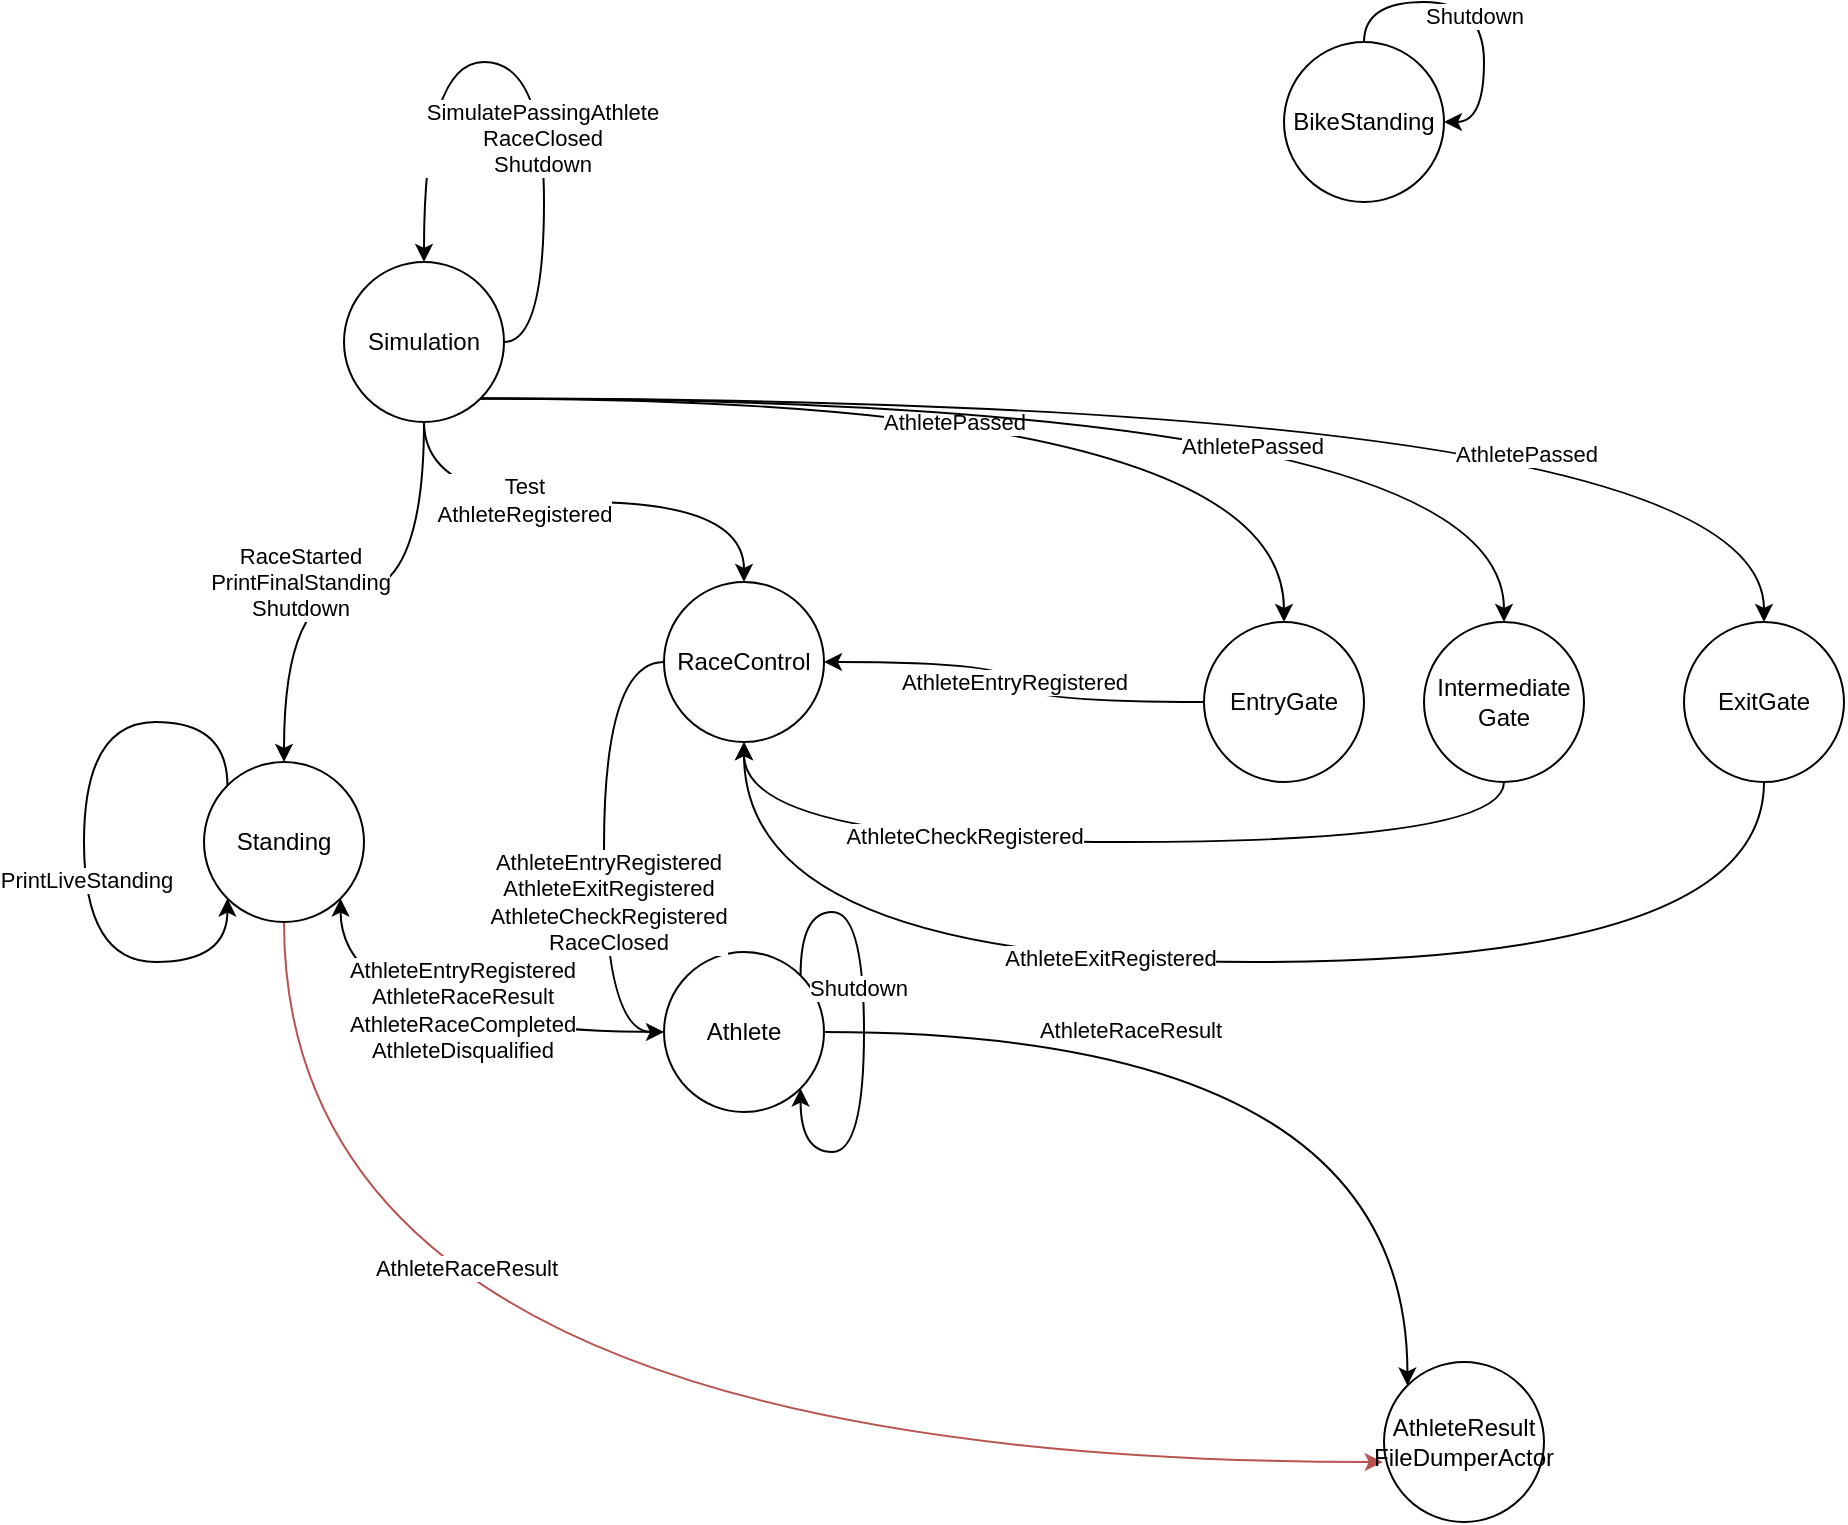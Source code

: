 <mxfile version="14.4.2" type="device"><diagram id="AkmE7AHVAR6d7QwfIh4h" name="Page-1"><mxGraphModel dx="2596" dy="643" grid="1" gridSize="10" guides="1" tooltips="1" connect="1" arrows="1" fold="1" page="1" pageScale="1" pageWidth="1654" pageHeight="1169" math="0" shadow="0"><root><mxCell id="0"/><mxCell id="1" parent="0"/><mxCell id="yV6hmSHXTPeTKJVrBRY7-23" style="edgeStyle=orthogonalEdgeStyle;curved=1;rounded=0;orthogonalLoop=1;jettySize=auto;html=1;entryX=0;entryY=0;entryDx=0;entryDy=0;" edge="1" parent="1" source="yV6hmSHXTPeTKJVrBRY7-1" target="yV6hmSHXTPeTKJVrBRY7-22"><mxGeometry relative="1" as="geometry"/></mxCell><mxCell id="yV6hmSHXTPeTKJVrBRY7-24" value="AthleteRaceResult" style="edgeLabel;html=1;align=center;verticalAlign=middle;resizable=0;points=[];" vertex="1" connectable="0" parent="yV6hmSHXTPeTKJVrBRY7-23"><mxGeometry x="-0.348" y="1" relative="1" as="geometry"><mxPoint as="offset"/></mxGeometry></mxCell><mxCell id="yV6hmSHXTPeTKJVrBRY7-39" style="edgeStyle=orthogonalEdgeStyle;curved=1;rounded=0;orthogonalLoop=1;jettySize=auto;html=1;entryX=1;entryY=1;entryDx=0;entryDy=0;" edge="1" parent="1" source="yV6hmSHXTPeTKJVrBRY7-1" target="yV6hmSHXTPeTKJVrBRY7-8"><mxGeometry relative="1" as="geometry"/></mxCell><mxCell id="yV6hmSHXTPeTKJVrBRY7-40" value="AthleteEntryRegistered&lt;br&gt;AthleteRaceResult&lt;br&gt;AthleteRaceCompleted&lt;br&gt;AthleteDisqualified" style="edgeLabel;html=1;align=center;verticalAlign=middle;resizable=0;points=[];" vertex="1" connectable="0" parent="yV6hmSHXTPeTKJVrBRY7-39"><mxGeometry x="-0.113" y="-11" relative="1" as="geometry"><mxPoint as="offset"/></mxGeometry></mxCell><mxCell id="yV6hmSHXTPeTKJVrBRY7-1" value="Athlete" style="ellipse;whiteSpace=wrap;html=1;aspect=fixed;" vertex="1" parent="1"><mxGeometry x="250" y="585" width="80" height="80" as="geometry"/></mxCell><mxCell id="yV6hmSHXTPeTKJVrBRY7-2" value="BikeStanding" style="ellipse;whiteSpace=wrap;html=1;aspect=fixed;" vertex="1" parent="1"><mxGeometry x="560" y="130" width="80" height="80" as="geometry"/></mxCell><mxCell id="yV6hmSHXTPeTKJVrBRY7-25" value="AthleteEntryRegistered" style="edgeStyle=orthogonalEdgeStyle;curved=1;rounded=0;orthogonalLoop=1;jettySize=auto;html=1;" edge="1" parent="1" source="yV6hmSHXTPeTKJVrBRY7-3" target="yV6hmSHXTPeTKJVrBRY7-6"><mxGeometry relative="1" as="geometry"/></mxCell><mxCell id="yV6hmSHXTPeTKJVrBRY7-3" value="EntryGate" style="ellipse;whiteSpace=wrap;html=1;aspect=fixed;" vertex="1" parent="1"><mxGeometry x="520" y="420" width="80" height="80" as="geometry"/></mxCell><mxCell id="yV6hmSHXTPeTKJVrBRY7-29" style="edgeStyle=orthogonalEdgeStyle;curved=1;rounded=0;orthogonalLoop=1;jettySize=auto;html=1;entryX=0.5;entryY=1;entryDx=0;entryDy=0;" edge="1" parent="1" source="yV6hmSHXTPeTKJVrBRY7-4" target="yV6hmSHXTPeTKJVrBRY7-6"><mxGeometry relative="1" as="geometry"><Array as="points"><mxPoint x="800" y="590"/><mxPoint x="290" y="590"/></Array></mxGeometry></mxCell><mxCell id="yV6hmSHXTPeTKJVrBRY7-30" value="AthleteExitRegistered" style="edgeLabel;html=1;align=center;verticalAlign=middle;resizable=0;points=[];" vertex="1" connectable="0" parent="yV6hmSHXTPeTKJVrBRY7-29"><mxGeometry x="0.176" y="-2" relative="1" as="geometry"><mxPoint as="offset"/></mxGeometry></mxCell><mxCell id="yV6hmSHXTPeTKJVrBRY7-4" value="ExitGate" style="ellipse;whiteSpace=wrap;html=1;aspect=fixed;" vertex="1" parent="1"><mxGeometry x="760" y="420" width="80" height="80" as="geometry"/></mxCell><mxCell id="yV6hmSHXTPeTKJVrBRY7-26" style="edgeStyle=orthogonalEdgeStyle;curved=1;rounded=0;orthogonalLoop=1;jettySize=auto;html=1;entryX=0.5;entryY=1;entryDx=0;entryDy=0;" edge="1" parent="1" source="yV6hmSHXTPeTKJVrBRY7-5" target="yV6hmSHXTPeTKJVrBRY7-6"><mxGeometry relative="1" as="geometry"><Array as="points"><mxPoint x="670" y="530"/><mxPoint x="290" y="530"/></Array></mxGeometry></mxCell><mxCell id="yV6hmSHXTPeTKJVrBRY7-27" value="AthleteCheckRegistered" style="edgeLabel;html=1;align=center;verticalAlign=middle;resizable=0;points=[];" vertex="1" connectable="0" parent="yV6hmSHXTPeTKJVrBRY7-26"><mxGeometry x="0.306" y="-3" relative="1" as="geometry"><mxPoint as="offset"/></mxGeometry></mxCell><mxCell id="yV6hmSHXTPeTKJVrBRY7-5" value="Intermediate&lt;br&gt;Gate" style="ellipse;whiteSpace=wrap;html=1;aspect=fixed;" vertex="1" parent="1"><mxGeometry x="630" y="420" width="80" height="80" as="geometry"/></mxCell><mxCell id="yV6hmSHXTPeTKJVrBRY7-33" style="edgeStyle=orthogonalEdgeStyle;curved=1;rounded=0;orthogonalLoop=1;jettySize=auto;html=1;" edge="1" parent="1" source="yV6hmSHXTPeTKJVrBRY7-6" target="yV6hmSHXTPeTKJVrBRY7-1"><mxGeometry relative="1" as="geometry"><Array as="points"><mxPoint x="220" y="440"/><mxPoint x="220" y="625"/></Array></mxGeometry></mxCell><mxCell id="yV6hmSHXTPeTKJVrBRY7-34" value="AthleteEntryRegistered&lt;br&gt;AthleteExitRegistered&lt;br&gt;AthleteCheckRegistered&lt;br&gt;RaceClosed" style="edgeLabel;html=1;align=center;verticalAlign=middle;resizable=0;points=[];" vertex="1" connectable="0" parent="yV6hmSHXTPeTKJVrBRY7-33"><mxGeometry x="0.222" y="2" relative="1" as="geometry"><mxPoint as="offset"/></mxGeometry></mxCell><mxCell id="yV6hmSHXTPeTKJVrBRY7-6" value="RaceControl" style="ellipse;whiteSpace=wrap;html=1;aspect=fixed;" vertex="1" parent="1"><mxGeometry x="250" y="400" width="80" height="80" as="geometry"/></mxCell><mxCell id="yV6hmSHXTPeTKJVrBRY7-10" style="edgeStyle=orthogonalEdgeStyle;rounded=0;orthogonalLoop=1;jettySize=auto;html=1;exitX=0.5;exitY=1;exitDx=0;exitDy=0;entryX=0.5;entryY=0;entryDx=0;entryDy=0;curved=1;" edge="1" parent="1" source="yV6hmSHXTPeTKJVrBRY7-7" target="yV6hmSHXTPeTKJVrBRY7-6"><mxGeometry relative="1" as="geometry"/></mxCell><mxCell id="yV6hmSHXTPeTKJVrBRY7-11" value="Test&lt;br&gt;AthleteRegistered" style="edgeLabel;html=1;align=center;verticalAlign=middle;resizable=0;points=[];" vertex="1" connectable="0" parent="yV6hmSHXTPeTKJVrBRY7-10"><mxGeometry x="-0.253" y="1" relative="1" as="geometry"><mxPoint as="offset"/></mxGeometry></mxCell><mxCell id="yV6hmSHXTPeTKJVrBRY7-12" style="edgeStyle=orthogonalEdgeStyle;curved=1;rounded=0;orthogonalLoop=1;jettySize=auto;html=1;exitX=0.5;exitY=1;exitDx=0;exitDy=0;" edge="1" parent="1" source="yV6hmSHXTPeTKJVrBRY7-7" target="yV6hmSHXTPeTKJVrBRY7-8"><mxGeometry relative="1" as="geometry"/></mxCell><mxCell id="yV6hmSHXTPeTKJVrBRY7-13" value="RaceStarted&lt;br&gt;PrintFinalStanding&lt;br&gt;Shutdown" style="edgeLabel;html=1;align=center;verticalAlign=middle;resizable=0;points=[];" vertex="1" connectable="0" parent="yV6hmSHXTPeTKJVrBRY7-12"><mxGeometry x="0.228" y="-5" relative="1" as="geometry"><mxPoint as="offset"/></mxGeometry></mxCell><mxCell id="yV6hmSHXTPeTKJVrBRY7-16" style="edgeStyle=orthogonalEdgeStyle;curved=1;rounded=0;orthogonalLoop=1;jettySize=auto;html=1;exitX=1;exitY=1;exitDx=0;exitDy=0;" edge="1" parent="1" source="yV6hmSHXTPeTKJVrBRY7-7" target="yV6hmSHXTPeTKJVrBRY7-3"><mxGeometry relative="1" as="geometry"/></mxCell><mxCell id="yV6hmSHXTPeTKJVrBRY7-17" value="AthletePassed" style="edgeLabel;html=1;align=center;verticalAlign=middle;resizable=0;points=[];" vertex="1" connectable="0" parent="yV6hmSHXTPeTKJVrBRY7-16"><mxGeometry x="-0.081" y="-11" relative="1" as="geometry"><mxPoint as="offset"/></mxGeometry></mxCell><mxCell id="yV6hmSHXTPeTKJVrBRY7-18" style="edgeStyle=orthogonalEdgeStyle;curved=1;rounded=0;orthogonalLoop=1;jettySize=auto;html=1;exitX=1;exitY=1;exitDx=0;exitDy=0;entryX=0.5;entryY=0;entryDx=0;entryDy=0;" edge="1" parent="1" source="yV6hmSHXTPeTKJVrBRY7-7" target="yV6hmSHXTPeTKJVrBRY7-5"><mxGeometry relative="1" as="geometry"/></mxCell><mxCell id="yV6hmSHXTPeTKJVrBRY7-19" value="AthletePassed" style="edgeLabel;html=1;align=center;verticalAlign=middle;resizable=0;points=[];" vertex="1" connectable="0" parent="yV6hmSHXTPeTKJVrBRY7-18"><mxGeometry x="0.236" y="-23" relative="1" as="geometry"><mxPoint as="offset"/></mxGeometry></mxCell><mxCell id="yV6hmSHXTPeTKJVrBRY7-20" style="edgeStyle=orthogonalEdgeStyle;curved=1;rounded=0;orthogonalLoop=1;jettySize=auto;html=1;exitX=1;exitY=1;exitDx=0;exitDy=0;" edge="1" parent="1" source="yV6hmSHXTPeTKJVrBRY7-7" target="yV6hmSHXTPeTKJVrBRY7-4"><mxGeometry relative="1" as="geometry"/></mxCell><mxCell id="yV6hmSHXTPeTKJVrBRY7-21" value="AthletePassed" style="edgeLabel;html=1;align=center;verticalAlign=middle;resizable=0;points=[];" vertex="1" connectable="0" parent="yV6hmSHXTPeTKJVrBRY7-20"><mxGeometry x="0.387" y="-27" relative="1" as="geometry"><mxPoint as="offset"/></mxGeometry></mxCell><mxCell id="yV6hmSHXTPeTKJVrBRY7-7" value="Simulation" style="ellipse;whiteSpace=wrap;html=1;aspect=fixed;" vertex="1" parent="1"><mxGeometry x="90" y="240" width="80" height="80" as="geometry"/></mxCell><mxCell id="yV6hmSHXTPeTKJVrBRY7-37" style="edgeStyle=orthogonalEdgeStyle;curved=1;rounded=0;orthogonalLoop=1;jettySize=auto;html=1;entryX=-0.008;entryY=0.625;entryDx=0;entryDy=0;entryPerimeter=0;exitX=0.5;exitY=1;exitDx=0;exitDy=0;fillColor=#f8cecc;strokeColor=#b85450;" edge="1" parent="1" source="yV6hmSHXTPeTKJVrBRY7-8" target="yV6hmSHXTPeTKJVrBRY7-22"><mxGeometry relative="1" as="geometry"><Array as="points"><mxPoint x="60" y="840"/></Array></mxGeometry></mxCell><mxCell id="yV6hmSHXTPeTKJVrBRY7-38" value="AthleteRaceResult" style="edgeLabel;html=1;align=center;verticalAlign=middle;resizable=0;points=[];" vertex="1" connectable="0" parent="yV6hmSHXTPeTKJVrBRY7-37"><mxGeometry x="-0.579" y="91" relative="1" as="geometry"><mxPoint as="offset"/></mxGeometry></mxCell><mxCell id="yV6hmSHXTPeTKJVrBRY7-8" value="Standing" style="ellipse;whiteSpace=wrap;html=1;aspect=fixed;" vertex="1" parent="1"><mxGeometry x="20" y="490" width="80" height="80" as="geometry"/></mxCell><mxCell id="yV6hmSHXTPeTKJVrBRY7-14" style="edgeStyle=orthogonalEdgeStyle;curved=1;rounded=0;orthogonalLoop=1;jettySize=auto;html=1;exitX=1;exitY=0.5;exitDx=0;exitDy=0;entryX=0.5;entryY=0;entryDx=0;entryDy=0;" edge="1" parent="1" source="yV6hmSHXTPeTKJVrBRY7-7" target="yV6hmSHXTPeTKJVrBRY7-7"><mxGeometry relative="1" as="geometry"><Array as="points"><mxPoint x="190" y="280"/><mxPoint x="190" y="140"/><mxPoint x="130" y="140"/></Array></mxGeometry></mxCell><mxCell id="yV6hmSHXTPeTKJVrBRY7-15" value="SimulatePassingAthlete&lt;br&gt;RaceClosed&lt;br&gt;Shutdown" style="edgeLabel;html=1;align=center;verticalAlign=middle;resizable=0;points=[];" vertex="1" connectable="0" parent="yV6hmSHXTPeTKJVrBRY7-14"><mxGeometry x="-0.235" y="1" relative="1" as="geometry"><mxPoint as="offset"/></mxGeometry></mxCell><mxCell id="yV6hmSHXTPeTKJVrBRY7-22" value="AthleteResult&lt;br&gt;FileDumperActor" style="ellipse;whiteSpace=wrap;html=1;aspect=fixed;" vertex="1" parent="1"><mxGeometry x="610" y="790" width="80" height="80" as="geometry"/></mxCell><mxCell id="yV6hmSHXTPeTKJVrBRY7-31" style="edgeStyle=orthogonalEdgeStyle;curved=1;rounded=0;orthogonalLoop=1;jettySize=auto;html=1;entryX=1;entryY=0.5;entryDx=0;entryDy=0;" edge="1" parent="1" source="yV6hmSHXTPeTKJVrBRY7-2" target="yV6hmSHXTPeTKJVrBRY7-2"><mxGeometry relative="1" as="geometry"/></mxCell><mxCell id="yV6hmSHXTPeTKJVrBRY7-32" value="Shutdown" style="edgeLabel;html=1;align=center;verticalAlign=middle;resizable=0;points=[];" vertex="1" connectable="0" parent="yV6hmSHXTPeTKJVrBRY7-31"><mxGeometry x="0.083" y="-5" relative="1" as="geometry"><mxPoint as="offset"/></mxGeometry></mxCell><mxCell id="yV6hmSHXTPeTKJVrBRY7-35" style="edgeStyle=orthogonalEdgeStyle;curved=1;rounded=0;orthogonalLoop=1;jettySize=auto;html=1;exitX=0;exitY=0;exitDx=0;exitDy=0;entryX=0;entryY=1;entryDx=0;entryDy=0;" edge="1" parent="1" source="yV6hmSHXTPeTKJVrBRY7-8" target="yV6hmSHXTPeTKJVrBRY7-8"><mxGeometry relative="1" as="geometry"><Array as="points"><mxPoint x="32" y="470"/><mxPoint x="-40" y="470"/><mxPoint x="-40" y="590"/><mxPoint x="32" y="590"/></Array></mxGeometry></mxCell><mxCell id="yV6hmSHXTPeTKJVrBRY7-36" value="PrintLiveStanding" style="edgeLabel;html=1;align=center;verticalAlign=middle;resizable=0;points=[];" vertex="1" connectable="0" parent="yV6hmSHXTPeTKJVrBRY7-35"><mxGeometry x="0.116" y="1" relative="1" as="geometry"><mxPoint as="offset"/></mxGeometry></mxCell><mxCell id="yV6hmSHXTPeTKJVrBRY7-41" style="edgeStyle=orthogonalEdgeStyle;curved=1;rounded=0;orthogonalLoop=1;jettySize=auto;html=1;exitX=1;exitY=0;exitDx=0;exitDy=0;entryX=1;entryY=1;entryDx=0;entryDy=0;" edge="1" parent="1" source="yV6hmSHXTPeTKJVrBRY7-1" target="yV6hmSHXTPeTKJVrBRY7-1"><mxGeometry relative="1" as="geometry"/></mxCell><mxCell id="yV6hmSHXTPeTKJVrBRY7-42" value="Shutdown" style="edgeLabel;html=1;align=center;verticalAlign=middle;resizable=0;points=[];" vertex="1" connectable="0" parent="yV6hmSHXTPeTKJVrBRY7-41"><mxGeometry x="-0.176" y="-3" relative="1" as="geometry"><mxPoint as="offset"/></mxGeometry></mxCell></root></mxGraphModel></diagram></mxfile>